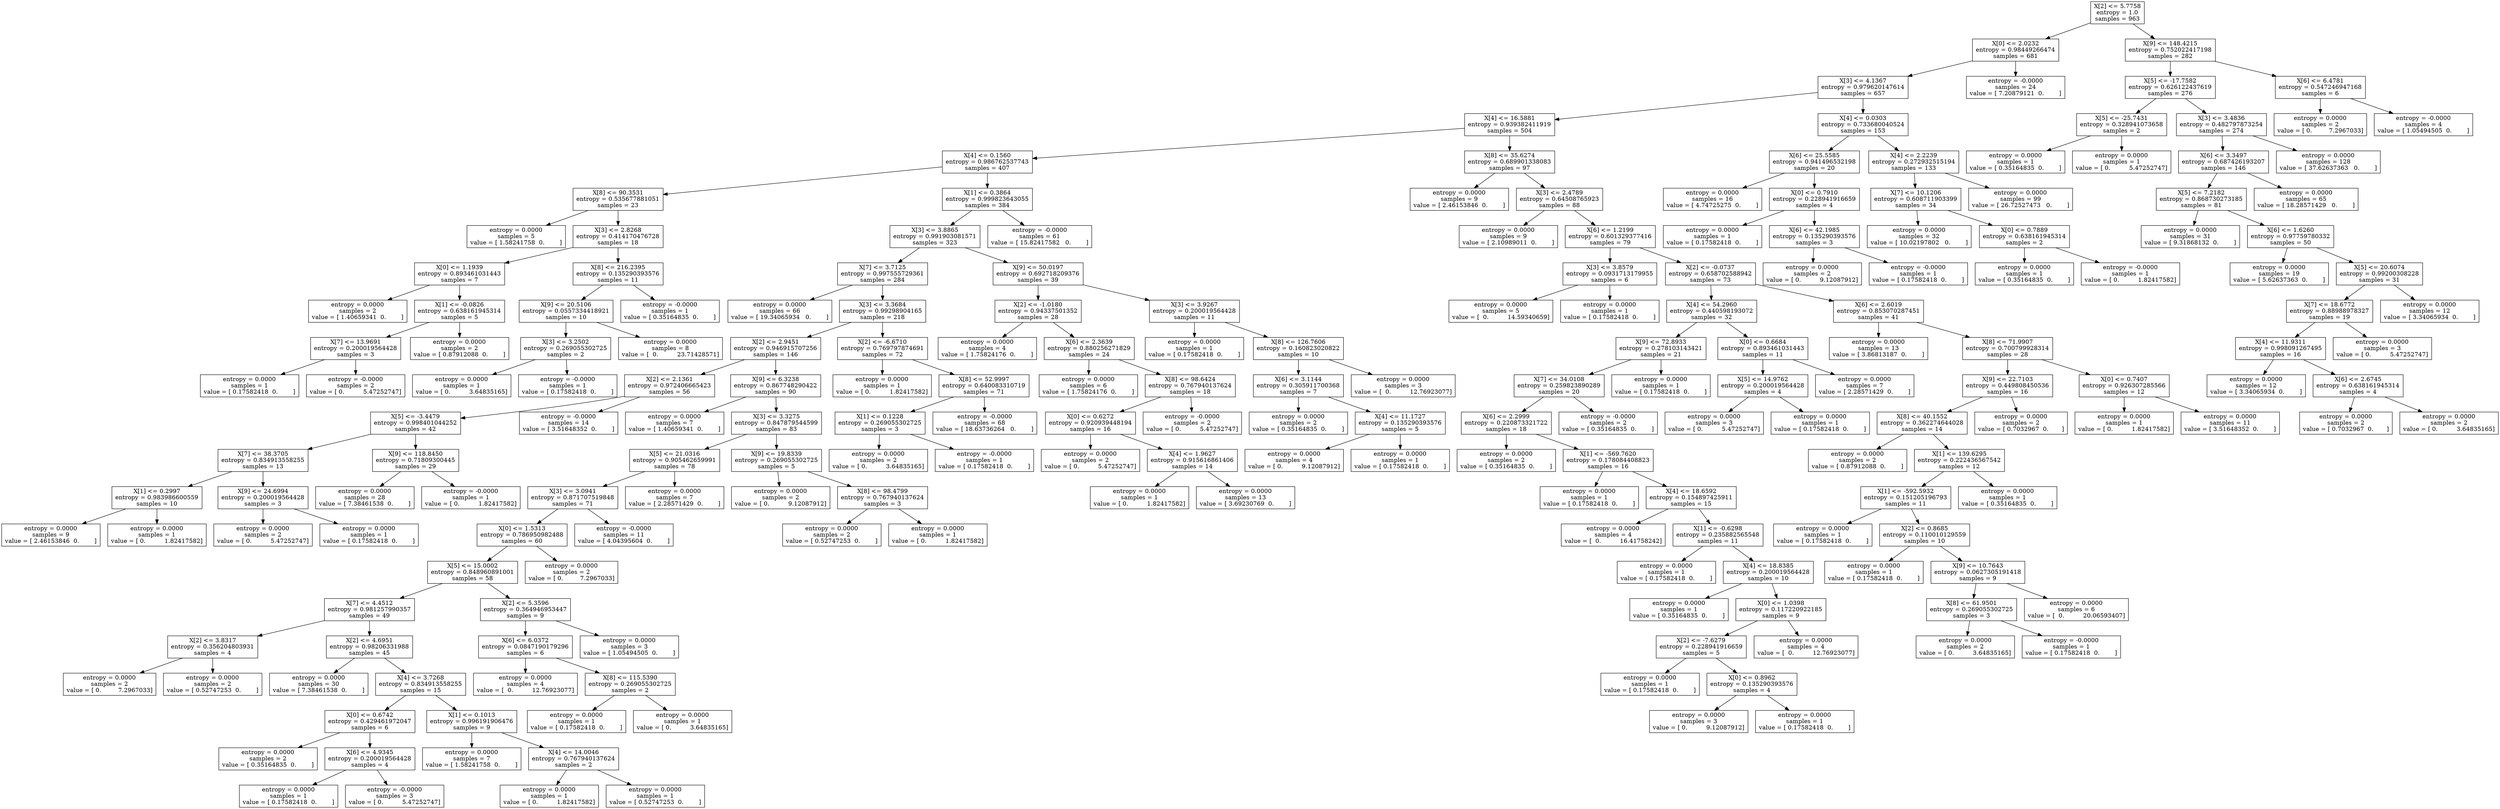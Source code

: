 digraph Tree {
0 [label="X[2] <= 5.7758\nentropy = 1.0\nsamples = 963", shape="box"] ;
1 [label="X[0] <= 2.0232\nentropy = 0.98449266474\nsamples = 681", shape="box"] ;
0 -> 1 ;
2 [label="X[3] <= 4.1367\nentropy = 0.979620147614\nsamples = 657", shape="box"] ;
1 -> 2 ;
3 [label="X[4] <= 16.5881\nentropy = 0.939382411919\nsamples = 504", shape="box"] ;
2 -> 3 ;
4 [label="X[4] <= 0.1560\nentropy = 0.986762537743\nsamples = 407", shape="box"] ;
3 -> 4 ;
5 [label="X[8] <= 90.3531\nentropy = 0.535677881051\nsamples = 23", shape="box"] ;
4 -> 5 ;
6 [label="entropy = 0.0000\nsamples = 5\nvalue = [ 1.58241758  0.        ]", shape="box"] ;
5 -> 6 ;
7 [label="X[3] <= 2.8268\nentropy = 0.414170476728\nsamples = 18", shape="box"] ;
5 -> 7 ;
8 [label="X[0] <= 1.1939\nentropy = 0.893461031443\nsamples = 7", shape="box"] ;
7 -> 8 ;
9 [label="entropy = 0.0000\nsamples = 2\nvalue = [ 1.40659341  0.        ]", shape="box"] ;
8 -> 9 ;
10 [label="X[1] <= -0.0826\nentropy = 0.638161945314\nsamples = 5", shape="box"] ;
8 -> 10 ;
11 [label="X[7] <= 13.9691\nentropy = 0.200019564428\nsamples = 3", shape="box"] ;
10 -> 11 ;
12 [label="entropy = 0.0000\nsamples = 1\nvalue = [ 0.17582418  0.        ]", shape="box"] ;
11 -> 12 ;
13 [label="entropy = -0.0000\nsamples = 2\nvalue = [ 0.          5.47252747]", shape="box"] ;
11 -> 13 ;
14 [label="entropy = 0.0000\nsamples = 2\nvalue = [ 0.87912088  0.        ]", shape="box"] ;
10 -> 14 ;
15 [label="X[8] <= 216.2395\nentropy = 0.135290393576\nsamples = 11", shape="box"] ;
7 -> 15 ;
16 [label="X[9] <= 20.5106\nentropy = 0.0557334418921\nsamples = 10", shape="box"] ;
15 -> 16 ;
17 [label="X[3] <= 3.2502\nentropy = 0.269055302725\nsamples = 2", shape="box"] ;
16 -> 17 ;
18 [label="entropy = 0.0000\nsamples = 1\nvalue = [ 0.          3.64835165]", shape="box"] ;
17 -> 18 ;
19 [label="entropy = -0.0000\nsamples = 1\nvalue = [ 0.17582418  0.        ]", shape="box"] ;
17 -> 19 ;
20 [label="entropy = 0.0000\nsamples = 8\nvalue = [  0.          23.71428571]", shape="box"] ;
16 -> 20 ;
21 [label="entropy = -0.0000\nsamples = 1\nvalue = [ 0.35164835  0.        ]", shape="box"] ;
15 -> 21 ;
22 [label="X[1] <= 0.3864\nentropy = 0.999823643055\nsamples = 384", shape="box"] ;
4 -> 22 ;
23 [label="X[3] <= 3.8865\nentropy = 0.991903081571\nsamples = 323", shape="box"] ;
22 -> 23 ;
24 [label="X[7] <= 3.7125\nentropy = 0.997555729361\nsamples = 284", shape="box"] ;
23 -> 24 ;
25 [label="entropy = 0.0000\nsamples = 66\nvalue = [ 19.34065934   0.        ]", shape="box"] ;
24 -> 25 ;
26 [label="X[3] <= 3.3684\nentropy = 0.99298904165\nsamples = 218", shape="box"] ;
24 -> 26 ;
27 [label="X[2] <= 2.9451\nentropy = 0.946915707256\nsamples = 146", shape="box"] ;
26 -> 27 ;
28 [label="X[2] <= 2.1361\nentropy = 0.972406665423\nsamples = 56", shape="box"] ;
27 -> 28 ;
29 [label="X[5] <= -3.4479\nentropy = 0.998401044252\nsamples = 42", shape="box"] ;
28 -> 29 ;
30 [label="X[7] <= 38.3705\nentropy = 0.834913558255\nsamples = 13", shape="box"] ;
29 -> 30 ;
31 [label="X[1] <= 0.2997\nentropy = 0.983986600559\nsamples = 10", shape="box"] ;
30 -> 31 ;
32 [label="entropy = 0.0000\nsamples = 9\nvalue = [ 2.46153846  0.        ]", shape="box"] ;
31 -> 32 ;
33 [label="entropy = 0.0000\nsamples = 1\nvalue = [ 0.          1.82417582]", shape="box"] ;
31 -> 33 ;
34 [label="X[9] <= 24.6994\nentropy = 0.200019564428\nsamples = 3", shape="box"] ;
30 -> 34 ;
35 [label="entropy = 0.0000\nsamples = 2\nvalue = [ 0.          5.47252747]", shape="box"] ;
34 -> 35 ;
36 [label="entropy = 0.0000\nsamples = 1\nvalue = [ 0.17582418  0.        ]", shape="box"] ;
34 -> 36 ;
37 [label="X[9] <= 118.8450\nentropy = 0.71809300445\nsamples = 29", shape="box"] ;
29 -> 37 ;
38 [label="entropy = 0.0000\nsamples = 28\nvalue = [ 7.38461538  0.        ]", shape="box"] ;
37 -> 38 ;
39 [label="entropy = -0.0000\nsamples = 1\nvalue = [ 0.          1.82417582]", shape="box"] ;
37 -> 39 ;
40 [label="entropy = -0.0000\nsamples = 14\nvalue = [ 3.51648352  0.        ]", shape="box"] ;
28 -> 40 ;
41 [label="X[9] <= 6.3238\nentropy = 0.867748290422\nsamples = 90", shape="box"] ;
27 -> 41 ;
42 [label="entropy = 0.0000\nsamples = 7\nvalue = [ 1.40659341  0.        ]", shape="box"] ;
41 -> 42 ;
43 [label="X[3] <= 3.3275\nentropy = 0.847879544599\nsamples = 83", shape="box"] ;
41 -> 43 ;
44 [label="X[5] <= 21.0316\nentropy = 0.905462659991\nsamples = 78", shape="box"] ;
43 -> 44 ;
45 [label="X[3] <= 3.0941\nentropy = 0.871707519848\nsamples = 71", shape="box"] ;
44 -> 45 ;
46 [label="X[0] <= 1.5313\nentropy = 0.786950982488\nsamples = 60", shape="box"] ;
45 -> 46 ;
47 [label="X[5] <= 15.0002\nentropy = 0.848960891001\nsamples = 58", shape="box"] ;
46 -> 47 ;
48 [label="X[7] <= 4.4512\nentropy = 0.981257990357\nsamples = 49", shape="box"] ;
47 -> 48 ;
49 [label="X[2] <= 3.8317\nentropy = 0.356204803931\nsamples = 4", shape="box"] ;
48 -> 49 ;
50 [label="entropy = 0.0000\nsamples = 2\nvalue = [ 0.         7.2967033]", shape="box"] ;
49 -> 50 ;
51 [label="entropy = 0.0000\nsamples = 2\nvalue = [ 0.52747253  0.        ]", shape="box"] ;
49 -> 51 ;
52 [label="X[2] <= 4.6951\nentropy = 0.98206331988\nsamples = 45", shape="box"] ;
48 -> 52 ;
53 [label="entropy = 0.0000\nsamples = 30\nvalue = [ 7.38461538  0.        ]", shape="box"] ;
52 -> 53 ;
54 [label="X[4] <= 3.7268\nentropy = 0.834913558255\nsamples = 15", shape="box"] ;
52 -> 54 ;
55 [label="X[0] <= 0.6742\nentropy = 0.429461972047\nsamples = 6", shape="box"] ;
54 -> 55 ;
56 [label="entropy = 0.0000\nsamples = 2\nvalue = [ 0.35164835  0.        ]", shape="box"] ;
55 -> 56 ;
57 [label="X[6] <= 4.9345\nentropy = 0.200019564428\nsamples = 4", shape="box"] ;
55 -> 57 ;
58 [label="entropy = 0.0000\nsamples = 1\nvalue = [ 0.17582418  0.        ]", shape="box"] ;
57 -> 58 ;
59 [label="entropy = -0.0000\nsamples = 3\nvalue = [ 0.          5.47252747]", shape="box"] ;
57 -> 59 ;
60 [label="X[1] <= 0.1013\nentropy = 0.996191906476\nsamples = 9", shape="box"] ;
54 -> 60 ;
61 [label="entropy = 0.0000\nsamples = 7\nvalue = [ 1.58241758  0.        ]", shape="box"] ;
60 -> 61 ;
62 [label="X[4] <= 14.0046\nentropy = 0.767940137624\nsamples = 2", shape="box"] ;
60 -> 62 ;
63 [label="entropy = 0.0000\nsamples = 1\nvalue = [ 0.          1.82417582]", shape="box"] ;
62 -> 63 ;
64 [label="entropy = 0.0000\nsamples = 1\nvalue = [ 0.52747253  0.        ]", shape="box"] ;
62 -> 64 ;
65 [label="X[2] <= 5.3596\nentropy = 0.364946953447\nsamples = 9", shape="box"] ;
47 -> 65 ;
66 [label="X[6] <= 6.0372\nentropy = 0.0847190179296\nsamples = 6", shape="box"] ;
65 -> 66 ;
67 [label="entropy = 0.0000\nsamples = 4\nvalue = [  0.          12.76923077]", shape="box"] ;
66 -> 67 ;
68 [label="X[8] <= 115.5390\nentropy = 0.269055302725\nsamples = 2", shape="box"] ;
66 -> 68 ;
69 [label="entropy = 0.0000\nsamples = 1\nvalue = [ 0.17582418  0.        ]", shape="box"] ;
68 -> 69 ;
70 [label="entropy = 0.0000\nsamples = 1\nvalue = [ 0.          3.64835165]", shape="box"] ;
68 -> 70 ;
71 [label="entropy = 0.0000\nsamples = 3\nvalue = [ 1.05494505  0.        ]", shape="box"] ;
65 -> 71 ;
72 [label="entropy = 0.0000\nsamples = 2\nvalue = [ 0.         7.2967033]", shape="box"] ;
46 -> 72 ;
73 [label="entropy = -0.0000\nsamples = 11\nvalue = [ 4.04395604  0.        ]", shape="box"] ;
45 -> 73 ;
74 [label="entropy = 0.0000\nsamples = 7\nvalue = [ 2.28571429  0.        ]", shape="box"] ;
44 -> 74 ;
75 [label="X[9] <= 19.8339\nentropy = 0.269055302725\nsamples = 5", shape="box"] ;
43 -> 75 ;
76 [label="entropy = 0.0000\nsamples = 2\nvalue = [ 0.          9.12087912]", shape="box"] ;
75 -> 76 ;
77 [label="X[8] <= 98.4799\nentropy = 0.767940137624\nsamples = 3", shape="box"] ;
75 -> 77 ;
78 [label="entropy = 0.0000\nsamples = 2\nvalue = [ 0.52747253  0.        ]", shape="box"] ;
77 -> 78 ;
79 [label="entropy = 0.0000\nsamples = 1\nvalue = [ 0.          1.82417582]", shape="box"] ;
77 -> 79 ;
80 [label="X[2] <= -6.6710\nentropy = 0.769797874691\nsamples = 72", shape="box"] ;
26 -> 80 ;
81 [label="entropy = 0.0000\nsamples = 1\nvalue = [ 0.          1.82417582]", shape="box"] ;
80 -> 81 ;
82 [label="X[8] <= 52.9997\nentropy = 0.640083310719\nsamples = 71", shape="box"] ;
80 -> 82 ;
83 [label="X[1] <= 0.1228\nentropy = 0.269055302725\nsamples = 3", shape="box"] ;
82 -> 83 ;
84 [label="entropy = 0.0000\nsamples = 2\nvalue = [ 0.          3.64835165]", shape="box"] ;
83 -> 84 ;
85 [label="entropy = -0.0000\nsamples = 1\nvalue = [ 0.17582418  0.        ]", shape="box"] ;
83 -> 85 ;
86 [label="entropy = -0.0000\nsamples = 68\nvalue = [ 18.63736264   0.        ]", shape="box"] ;
82 -> 86 ;
87 [label="X[9] <= 50.0197\nentropy = 0.692718209376\nsamples = 39", shape="box"] ;
23 -> 87 ;
88 [label="X[2] <= -1.0180\nentropy = 0.94337501352\nsamples = 28", shape="box"] ;
87 -> 88 ;
89 [label="entropy = 0.0000\nsamples = 4\nvalue = [ 1.75824176  0.        ]", shape="box"] ;
88 -> 89 ;
90 [label="X[6] <= 2.3639\nentropy = 0.880256271829\nsamples = 24", shape="box"] ;
88 -> 90 ;
91 [label="entropy = 0.0000\nsamples = 6\nvalue = [ 1.75824176  0.        ]", shape="box"] ;
90 -> 91 ;
92 [label="X[8] <= 98.6424\nentropy = 0.767940137624\nsamples = 18", shape="box"] ;
90 -> 92 ;
93 [label="X[0] <= 0.6272\nentropy = 0.920939448194\nsamples = 16", shape="box"] ;
92 -> 93 ;
94 [label="entropy = 0.0000\nsamples = 2\nvalue = [ 0.          5.47252747]", shape="box"] ;
93 -> 94 ;
95 [label="X[4] <= 1.9627\nentropy = 0.915616861406\nsamples = 14", shape="box"] ;
93 -> 95 ;
96 [label="entropy = 0.0000\nsamples = 1\nvalue = [ 0.          1.82417582]", shape="box"] ;
95 -> 96 ;
97 [label="entropy = 0.0000\nsamples = 13\nvalue = [ 3.69230769  0.        ]", shape="box"] ;
95 -> 97 ;
98 [label="entropy = -0.0000\nsamples = 2\nvalue = [ 0.          5.47252747]", shape="box"] ;
92 -> 98 ;
99 [label="X[3] <= 3.9267\nentropy = 0.200019564428\nsamples = 11", shape="box"] ;
87 -> 99 ;
100 [label="entropy = 0.0000\nsamples = 1\nvalue = [ 0.17582418  0.        ]", shape="box"] ;
99 -> 100 ;
101 [label="X[8] <= 126.7606\nentropy = 0.160823020822\nsamples = 10", shape="box"] ;
99 -> 101 ;
102 [label="X[6] <= 3.1144\nentropy = 0.305911700368\nsamples = 7", shape="box"] ;
101 -> 102 ;
103 [label="entropy = 0.0000\nsamples = 2\nvalue = [ 0.35164835  0.        ]", shape="box"] ;
102 -> 103 ;
104 [label="X[4] <= 11.1727\nentropy = 0.135290393576\nsamples = 5", shape="box"] ;
102 -> 104 ;
105 [label="entropy = 0.0000\nsamples = 4\nvalue = [ 0.          9.12087912]", shape="box"] ;
104 -> 105 ;
106 [label="entropy = 0.0000\nsamples = 1\nvalue = [ 0.17582418  0.        ]", shape="box"] ;
104 -> 106 ;
107 [label="entropy = 0.0000\nsamples = 3\nvalue = [  0.          12.76923077]", shape="box"] ;
101 -> 107 ;
108 [label="entropy = -0.0000\nsamples = 61\nvalue = [ 15.82417582   0.        ]", shape="box"] ;
22 -> 108 ;
109 [label="X[8] <= 35.6274\nentropy = 0.689901338083\nsamples = 97", shape="box"] ;
3 -> 109 ;
110 [label="entropy = 0.0000\nsamples = 9\nvalue = [ 2.46153846  0.        ]", shape="box"] ;
109 -> 110 ;
111 [label="X[3] <= 2.4789\nentropy = 0.64508765923\nsamples = 88", shape="box"] ;
109 -> 111 ;
112 [label="entropy = 0.0000\nsamples = 9\nvalue = [ 2.10989011  0.        ]", shape="box"] ;
111 -> 112 ;
113 [label="X[6] <= 1.2199\nentropy = 0.601329377416\nsamples = 79", shape="box"] ;
111 -> 113 ;
114 [label="X[3] <= 3.8579\nentropy = 0.0931713179955\nsamples = 6", shape="box"] ;
113 -> 114 ;
115 [label="entropy = 0.0000\nsamples = 5\nvalue = [  0.          14.59340659]", shape="box"] ;
114 -> 115 ;
116 [label="entropy = 0.0000\nsamples = 1\nvalue = [ 0.17582418  0.        ]", shape="box"] ;
114 -> 116 ;
117 [label="X[2] <= -0.0737\nentropy = 0.658702588942\nsamples = 73", shape="box"] ;
113 -> 117 ;
118 [label="X[4] <= 54.2960\nentropy = 0.440598193072\nsamples = 32", shape="box"] ;
117 -> 118 ;
119 [label="X[9] <= 72.8933\nentropy = 0.278103143421\nsamples = 21", shape="box"] ;
118 -> 119 ;
120 [label="X[7] <= 34.0108\nentropy = 0.259823890289\nsamples = 20", shape="box"] ;
119 -> 120 ;
121 [label="X[6] <= 2.2999\nentropy = 0.220873321722\nsamples = 18", shape="box"] ;
120 -> 121 ;
122 [label="entropy = 0.0000\nsamples = 2\nvalue = [ 0.35164835  0.        ]", shape="box"] ;
121 -> 122 ;
123 [label="X[1] <= -569.7620\nentropy = 0.178084408823\nsamples = 16", shape="box"] ;
121 -> 123 ;
124 [label="entropy = 0.0000\nsamples = 1\nvalue = [ 0.17582418  0.        ]", shape="box"] ;
123 -> 124 ;
125 [label="X[4] <= 18.6592\nentropy = 0.154897425911\nsamples = 15", shape="box"] ;
123 -> 125 ;
126 [label="entropy = 0.0000\nsamples = 4\nvalue = [  0.          16.41758242]", shape="box"] ;
125 -> 126 ;
127 [label="X[1] <= -0.6298\nentropy = 0.235882565548\nsamples = 11", shape="box"] ;
125 -> 127 ;
128 [label="entropy = 0.0000\nsamples = 1\nvalue = [ 0.17582418  0.        ]", shape="box"] ;
127 -> 128 ;
129 [label="X[4] <= 18.8385\nentropy = 0.200019564428\nsamples = 10", shape="box"] ;
127 -> 129 ;
130 [label="entropy = 0.0000\nsamples = 1\nvalue = [ 0.35164835  0.        ]", shape="box"] ;
129 -> 130 ;
131 [label="X[0] <= 1.0398\nentropy = 0.117220922185\nsamples = 9", shape="box"] ;
129 -> 131 ;
132 [label="X[2] <= -7.6279\nentropy = 0.228941916659\nsamples = 5", shape="box"] ;
131 -> 132 ;
133 [label="entropy = 0.0000\nsamples = 1\nvalue = [ 0.17582418  0.        ]", shape="box"] ;
132 -> 133 ;
134 [label="X[0] <= 0.8962\nentropy = 0.135290393576\nsamples = 4", shape="box"] ;
132 -> 134 ;
135 [label="entropy = 0.0000\nsamples = 3\nvalue = [ 0.          9.12087912]", shape="box"] ;
134 -> 135 ;
136 [label="entropy = 0.0000\nsamples = 1\nvalue = [ 0.17582418  0.        ]", shape="box"] ;
134 -> 136 ;
137 [label="entropy = 0.0000\nsamples = 4\nvalue = [  0.          12.76923077]", shape="box"] ;
131 -> 137 ;
138 [label="entropy = -0.0000\nsamples = 2\nvalue = [ 0.35164835  0.        ]", shape="box"] ;
120 -> 138 ;
139 [label="entropy = 0.0000\nsamples = 1\nvalue = [ 0.17582418  0.        ]", shape="box"] ;
119 -> 139 ;
140 [label="X[0] <= 0.6684\nentropy = 0.893461031443\nsamples = 11", shape="box"] ;
118 -> 140 ;
141 [label="X[5] <= 14.9762\nentropy = 0.200019564428\nsamples = 4", shape="box"] ;
140 -> 141 ;
142 [label="entropy = 0.0000\nsamples = 3\nvalue = [ 0.          5.47252747]", shape="box"] ;
141 -> 142 ;
143 [label="entropy = 0.0000\nsamples = 1\nvalue = [ 0.17582418  0.        ]", shape="box"] ;
141 -> 143 ;
144 [label="entropy = 0.0000\nsamples = 7\nvalue = [ 2.28571429  0.        ]", shape="box"] ;
140 -> 144 ;
145 [label="X[6] <= 2.6019\nentropy = 0.853070287451\nsamples = 41", shape="box"] ;
117 -> 145 ;
146 [label="entropy = 0.0000\nsamples = 13\nvalue = [ 3.86813187  0.        ]", shape="box"] ;
145 -> 146 ;
147 [label="X[8] <= 71.9907\nentropy = 0.700799928314\nsamples = 28", shape="box"] ;
145 -> 147 ;
148 [label="X[9] <= 22.7103\nentropy = 0.449808450536\nsamples = 16", shape="box"] ;
147 -> 148 ;
149 [label="X[8] <= 40.1552\nentropy = 0.362274644028\nsamples = 14", shape="box"] ;
148 -> 149 ;
150 [label="entropy = 0.0000\nsamples = 2\nvalue = [ 0.87912088  0.        ]", shape="box"] ;
149 -> 150 ;
151 [label="X[1] <= 139.6295\nentropy = 0.222436567542\nsamples = 12", shape="box"] ;
149 -> 151 ;
152 [label="X[1] <= -592.5932\nentropy = 0.151205196793\nsamples = 11", shape="box"] ;
151 -> 152 ;
153 [label="entropy = 0.0000\nsamples = 1\nvalue = [ 0.17582418  0.        ]", shape="box"] ;
152 -> 153 ;
154 [label="X[2] <= 0.8685\nentropy = 0.110010129559\nsamples = 10", shape="box"] ;
152 -> 154 ;
155 [label="entropy = 0.0000\nsamples = 1\nvalue = [ 0.17582418  0.        ]", shape="box"] ;
154 -> 155 ;
156 [label="X[9] <= 10.7643\nentropy = 0.0627305191418\nsamples = 9", shape="box"] ;
154 -> 156 ;
157 [label="X[8] <= 61.9501\nentropy = 0.269055302725\nsamples = 3", shape="box"] ;
156 -> 157 ;
158 [label="entropy = 0.0000\nsamples = 2\nvalue = [ 0.          3.64835165]", shape="box"] ;
157 -> 158 ;
159 [label="entropy = -0.0000\nsamples = 1\nvalue = [ 0.17582418  0.        ]", shape="box"] ;
157 -> 159 ;
160 [label="entropy = 0.0000\nsamples = 6\nvalue = [  0.          20.06593407]", shape="box"] ;
156 -> 160 ;
161 [label="entropy = 0.0000\nsamples = 1\nvalue = [ 0.35164835  0.        ]", shape="box"] ;
151 -> 161 ;
162 [label="entropy = 0.0000\nsamples = 2\nvalue = [ 0.7032967  0.       ]", shape="box"] ;
148 -> 162 ;
163 [label="X[0] <= 0.7407\nentropy = 0.926307285566\nsamples = 12", shape="box"] ;
147 -> 163 ;
164 [label="entropy = 0.0000\nsamples = 1\nvalue = [ 0.          1.82417582]", shape="box"] ;
163 -> 164 ;
165 [label="entropy = 0.0000\nsamples = 11\nvalue = [ 3.51648352  0.        ]", shape="box"] ;
163 -> 165 ;
166 [label="X[4] <= 0.0303\nentropy = 0.733680040524\nsamples = 153", shape="box"] ;
2 -> 166 ;
167 [label="X[6] <= 25.5585\nentropy = 0.941496532198\nsamples = 20", shape="box"] ;
166 -> 167 ;
168 [label="entropy = 0.0000\nsamples = 16\nvalue = [ 4.74725275  0.        ]", shape="box"] ;
167 -> 168 ;
169 [label="X[0] <= 0.7910\nentropy = 0.228941916659\nsamples = 4", shape="box"] ;
167 -> 169 ;
170 [label="entropy = 0.0000\nsamples = 1\nvalue = [ 0.17582418  0.        ]", shape="box"] ;
169 -> 170 ;
171 [label="X[6] <= 42.1985\nentropy = 0.135290393576\nsamples = 3", shape="box"] ;
169 -> 171 ;
172 [label="entropy = 0.0000\nsamples = 2\nvalue = [ 0.          9.12087912]", shape="box"] ;
171 -> 172 ;
173 [label="entropy = -0.0000\nsamples = 1\nvalue = [ 0.17582418  0.        ]", shape="box"] ;
171 -> 173 ;
174 [label="X[4] <= 2.2239\nentropy = 0.272932515194\nsamples = 133", shape="box"] ;
166 -> 174 ;
175 [label="X[7] <= 10.1206\nentropy = 0.608711903399\nsamples = 34", shape="box"] ;
174 -> 175 ;
176 [label="entropy = 0.0000\nsamples = 32\nvalue = [ 10.02197802   0.        ]", shape="box"] ;
175 -> 176 ;
177 [label="X[0] <= 0.7889\nentropy = 0.638161945314\nsamples = 2", shape="box"] ;
175 -> 177 ;
178 [label="entropy = 0.0000\nsamples = 1\nvalue = [ 0.35164835  0.        ]", shape="box"] ;
177 -> 178 ;
179 [label="entropy = -0.0000\nsamples = 1\nvalue = [ 0.          1.82417582]", shape="box"] ;
177 -> 179 ;
180 [label="entropy = 0.0000\nsamples = 99\nvalue = [ 26.72527473   0.        ]", shape="box"] ;
174 -> 180 ;
181 [label="entropy = -0.0000\nsamples = 24\nvalue = [ 7.20879121  0.        ]", shape="box"] ;
1 -> 181 ;
182 [label="X[9] <= 148.4215\nentropy = 0.752022417198\nsamples = 282", shape="box"] ;
0 -> 182 ;
183 [label="X[5] <= -17.7582\nentropy = 0.626122437619\nsamples = 276", shape="box"] ;
182 -> 183 ;
184 [label="X[5] <= -25.7431\nentropy = 0.328941073658\nsamples = 2", shape="box"] ;
183 -> 184 ;
185 [label="entropy = 0.0000\nsamples = 1\nvalue = [ 0.35164835  0.        ]", shape="box"] ;
184 -> 185 ;
186 [label="entropy = 0.0000\nsamples = 1\nvalue = [ 0.          5.47252747]", shape="box"] ;
184 -> 186 ;
187 [label="X[3] <= 3.4836\nentropy = 0.482797873254\nsamples = 274", shape="box"] ;
183 -> 187 ;
188 [label="X[6] <= 3.3497\nentropy = 0.687426193207\nsamples = 146", shape="box"] ;
187 -> 188 ;
189 [label="X[5] <= 7.2182\nentropy = 0.868730273185\nsamples = 81", shape="box"] ;
188 -> 189 ;
190 [label="entropy = 0.0000\nsamples = 31\nvalue = [ 9.31868132  0.        ]", shape="box"] ;
189 -> 190 ;
191 [label="X[6] <= 1.6260\nentropy = 0.97759780332\nsamples = 50", shape="box"] ;
189 -> 191 ;
192 [label="entropy = 0.0000\nsamples = 19\nvalue = [ 5.62637363  0.        ]", shape="box"] ;
191 -> 192 ;
193 [label="X[5] <= 20.6074\nentropy = 0.99200308228\nsamples = 31", shape="box"] ;
191 -> 193 ;
194 [label="X[7] <= 18.6772\nentropy = 0.88988978327\nsamples = 19", shape="box"] ;
193 -> 194 ;
195 [label="X[4] <= 11.9311\nentropy = 0.998091267495\nsamples = 16", shape="box"] ;
194 -> 195 ;
196 [label="entropy = 0.0000\nsamples = 12\nvalue = [ 3.34065934  0.        ]", shape="box"] ;
195 -> 196 ;
197 [label="X[6] <= 2.6745\nentropy = 0.638161945314\nsamples = 4", shape="box"] ;
195 -> 197 ;
198 [label="entropy = 0.0000\nsamples = 2\nvalue = [ 0.7032967  0.       ]", shape="box"] ;
197 -> 198 ;
199 [label="entropy = 0.0000\nsamples = 2\nvalue = [ 0.          3.64835165]", shape="box"] ;
197 -> 199 ;
200 [label="entropy = 0.0000\nsamples = 3\nvalue = [ 0.          5.47252747]", shape="box"] ;
194 -> 200 ;
201 [label="entropy = 0.0000\nsamples = 12\nvalue = [ 3.34065934  0.        ]", shape="box"] ;
193 -> 201 ;
202 [label="entropy = 0.0000\nsamples = 65\nvalue = [ 18.28571429   0.        ]", shape="box"] ;
188 -> 202 ;
203 [label="entropy = 0.0000\nsamples = 128\nvalue = [ 37.62637363   0.        ]", shape="box"] ;
187 -> 203 ;
204 [label="X[6] <= 6.4781\nentropy = 0.547246947168\nsamples = 6", shape="box"] ;
182 -> 204 ;
205 [label="entropy = 0.0000\nsamples = 2\nvalue = [ 0.         7.2967033]", shape="box"] ;
204 -> 205 ;
206 [label="entropy = -0.0000\nsamples = 4\nvalue = [ 1.05494505  0.        ]", shape="box"] ;
204 -> 206 ;
}